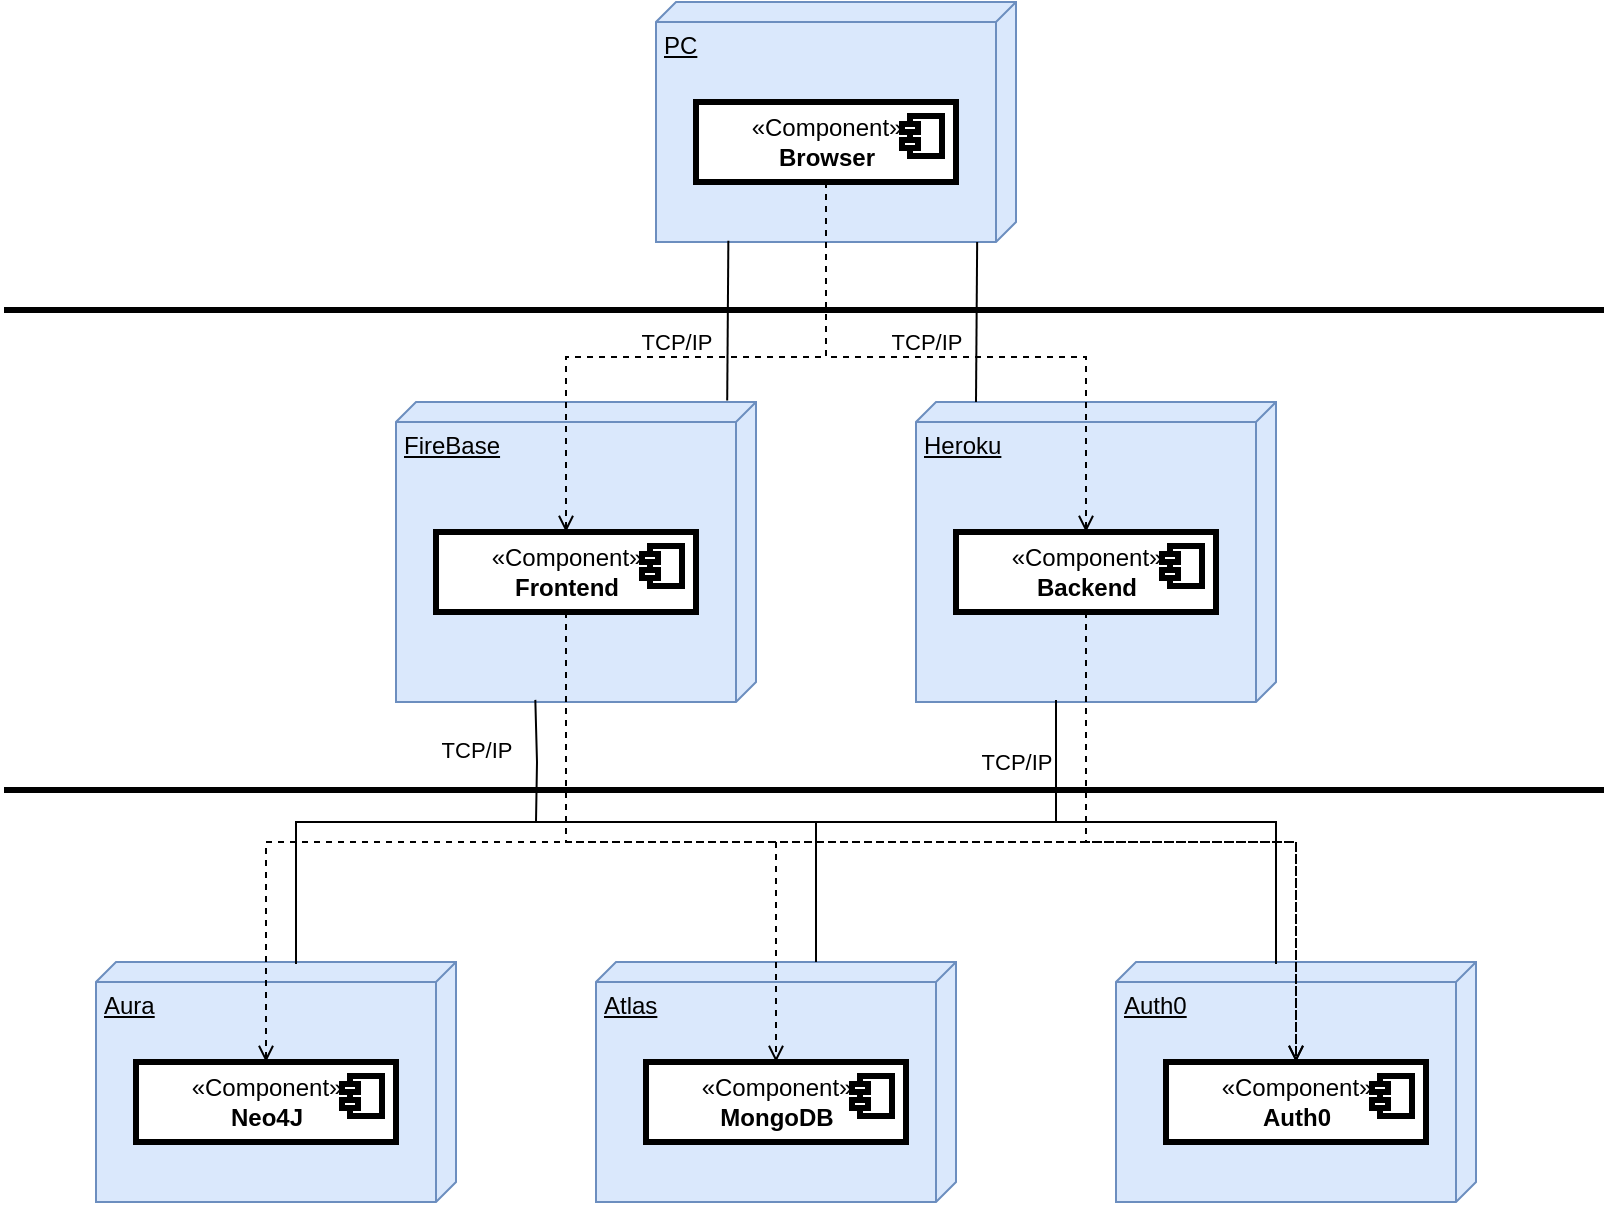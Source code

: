 <mxfile version="15.8.7" type="device"><diagram id="DjFzpPIKzoZixm9zeodW" name="Pagina-1"><mxGraphModel dx="1185" dy="721" grid="1" gridSize="10" guides="1" tooltips="1" connect="1" arrows="1" fold="1" page="1" pageScale="1" pageWidth="827" pageHeight="1169" math="0" shadow="0"><root><mxCell id="0"/><mxCell id="1" parent="0"/><mxCell id="UQ51olLFlR2TSbdqNO8o-1" value="PC" style="verticalAlign=top;align=left;spacingTop=8;spacingLeft=2;spacingRight=12;shape=cube;size=10;direction=south;fontStyle=4;html=1;fillColor=#dae8fc;strokeColor=#6c8ebf;" vertex="1" parent="1"><mxGeometry x="340" y="70" width="180" height="120" as="geometry"/></mxCell><mxCell id="UQ51olLFlR2TSbdqNO8o-15" style="rounded=0;orthogonalLoop=1;jettySize=auto;html=1;exitX=-0.005;exitY=0.08;exitDx=0;exitDy=0;exitPerimeter=0;entryX=0.995;entryY=0.799;entryDx=0;entryDy=0;entryPerimeter=0;endArrow=none;endFill=0;" edge="1" parent="1" source="UQ51olLFlR2TSbdqNO8o-2" target="UQ51olLFlR2TSbdqNO8o-1"><mxGeometry relative="1" as="geometry"/></mxCell><mxCell id="UQ51olLFlR2TSbdqNO8o-16" value="TCP/IP" style="edgeLabel;html=1;align=center;verticalAlign=middle;resizable=0;points=[];" vertex="1" connectable="0" parent="UQ51olLFlR2TSbdqNO8o-15"><mxGeometry x="0.571" y="-1" relative="1" as="geometry"><mxPoint x="-27" y="33" as="offset"/></mxGeometry></mxCell><mxCell id="UQ51olLFlR2TSbdqNO8o-2" value="FireBase" style="verticalAlign=top;align=left;spacingTop=8;spacingLeft=2;spacingRight=12;shape=cube;size=10;direction=south;fontStyle=4;html=1;fillColor=#dae8fc;strokeColor=#6c8ebf;" vertex="1" parent="1"><mxGeometry x="210" y="270" width="180" height="150" as="geometry"/></mxCell><mxCell id="UQ51olLFlR2TSbdqNO8o-3" value="Heroku&lt;br&gt;" style="verticalAlign=top;align=left;spacingTop=8;spacingLeft=2;spacingRight=12;shape=cube;size=10;direction=south;fontStyle=4;html=1;fillColor=#dae8fc;strokeColor=#6c8ebf;" vertex="1" parent="1"><mxGeometry x="470" y="270" width="180" height="150" as="geometry"/></mxCell><mxCell id="UQ51olLFlR2TSbdqNO8o-4" value="Aura" style="verticalAlign=top;align=left;spacingTop=8;spacingLeft=2;spacingRight=12;shape=cube;size=10;direction=south;fontStyle=4;html=1;fillColor=#dae8fc;strokeColor=#6c8ebf;" vertex="1" parent="1"><mxGeometry x="60" y="550" width="180" height="120" as="geometry"/></mxCell><mxCell id="UQ51olLFlR2TSbdqNO8o-5" value="Atlas" style="verticalAlign=top;align=left;spacingTop=8;spacingLeft=2;spacingRight=12;shape=cube;size=10;direction=south;fontStyle=4;html=1;fillColor=#dae8fc;strokeColor=#6c8ebf;" vertex="1" parent="1"><mxGeometry x="310" y="550" width="180" height="120" as="geometry"/></mxCell><mxCell id="UQ51olLFlR2TSbdqNO8o-6" value="Auth0" style="verticalAlign=top;align=left;spacingTop=8;spacingLeft=2;spacingRight=12;shape=cube;size=10;direction=south;fontStyle=4;html=1;fillColor=#dae8fc;strokeColor=#6c8ebf;" vertex="1" parent="1"><mxGeometry x="570" y="550" width="180" height="120" as="geometry"/></mxCell><mxCell id="UQ51olLFlR2TSbdqNO8o-7" value="" style="line;strokeWidth=3;fillColor=none;align=left;verticalAlign=middle;spacingTop=-1;spacingLeft=3;spacingRight=3;rotatable=0;labelPosition=right;points=[];portConstraint=eastwest;" vertex="1" parent="1"><mxGeometry x="14" y="460" width="800" height="8" as="geometry"/></mxCell><mxCell id="UQ51olLFlR2TSbdqNO8o-8" value="" style="line;strokeWidth=3;fillColor=none;align=left;verticalAlign=middle;spacingTop=-1;spacingLeft=3;spacingRight=3;rotatable=0;labelPosition=right;points=[];portConstraint=eastwest;" vertex="1" parent="1"><mxGeometry x="14" y="220" width="800" height="8" as="geometry"/></mxCell><mxCell id="UQ51olLFlR2TSbdqNO8o-21" style="edgeStyle=orthogonalEdgeStyle;rounded=0;orthogonalLoop=1;jettySize=auto;html=1;entryX=0.5;entryY=0;entryDx=0;entryDy=0;endArrow=open;endFill=0;dashed=1;strokeWidth=1;" edge="1" parent="1" source="UQ51olLFlR2TSbdqNO8o-9" target="UQ51olLFlR2TSbdqNO8o-11"><mxGeometry relative="1" as="geometry"/></mxCell><mxCell id="UQ51olLFlR2TSbdqNO8o-9" value="«Component»&lt;br&gt;&lt;b&gt;Browser&lt;/b&gt;" style="html=1;dropTarget=0;strokeWidth=3;" vertex="1" parent="1"><mxGeometry x="360" y="120" width="130" height="40" as="geometry"/></mxCell><mxCell id="UQ51olLFlR2TSbdqNO8o-10" value="" style="shape=module;jettyWidth=8;jettyHeight=4;strokeWidth=3;" vertex="1" parent="UQ51olLFlR2TSbdqNO8o-9"><mxGeometry x="1" width="20" height="20" relative="1" as="geometry"><mxPoint x="-27" y="7" as="offset"/></mxGeometry></mxCell><mxCell id="UQ51olLFlR2TSbdqNO8o-11" value="«Component»&lt;br&gt;&lt;b&gt;Frontend&lt;/b&gt;" style="html=1;dropTarget=0;strokeWidth=3;" vertex="1" parent="1"><mxGeometry x="230" y="335" width="130" height="40" as="geometry"/></mxCell><mxCell id="UQ51olLFlR2TSbdqNO8o-12" value="" style="shape=module;jettyWidth=8;jettyHeight=4;strokeWidth=3;" vertex="1" parent="UQ51olLFlR2TSbdqNO8o-11"><mxGeometry x="1" width="20" height="20" relative="1" as="geometry"><mxPoint x="-27" y="7" as="offset"/></mxGeometry></mxCell><mxCell id="UQ51olLFlR2TSbdqNO8o-23" style="edgeStyle=orthogonalEdgeStyle;rounded=0;orthogonalLoop=1;jettySize=auto;html=1;dashed=1;endArrow=open;endFill=0;strokeWidth=1;" edge="1" parent="1" source="UQ51olLFlR2TSbdqNO8o-13" target="UQ51olLFlR2TSbdqNO8o-29"><mxGeometry relative="1" as="geometry"><Array as="points"><mxPoint x="555" y="490"/><mxPoint x="660" y="490"/></Array></mxGeometry></mxCell><mxCell id="UQ51olLFlR2TSbdqNO8o-31" style="edgeStyle=orthogonalEdgeStyle;rounded=0;orthogonalLoop=1;jettySize=auto;html=1;entryX=0.5;entryY=0;entryDx=0;entryDy=0;dashed=1;endArrow=open;endFill=0;strokeWidth=1;" edge="1" parent="1" source="UQ51olLFlR2TSbdqNO8o-13" target="UQ51olLFlR2TSbdqNO8o-27"><mxGeometry relative="1" as="geometry"><Array as="points"><mxPoint x="555" y="490"/><mxPoint x="145" y="490"/></Array></mxGeometry></mxCell><mxCell id="UQ51olLFlR2TSbdqNO8o-13" value="«Component»&lt;br&gt;&lt;b&gt;Backend&lt;/b&gt;" style="html=1;dropTarget=0;strokeWidth=3;" vertex="1" parent="1"><mxGeometry x="490" y="335" width="130" height="40" as="geometry"/></mxCell><mxCell id="UQ51olLFlR2TSbdqNO8o-14" value="" style="shape=module;jettyWidth=8;jettyHeight=4;strokeWidth=3;" vertex="1" parent="UQ51olLFlR2TSbdqNO8o-13"><mxGeometry x="1" width="20" height="20" relative="1" as="geometry"><mxPoint x="-27" y="7" as="offset"/></mxGeometry></mxCell><mxCell id="UQ51olLFlR2TSbdqNO8o-17" style="rounded=0;orthogonalLoop=1;jettySize=auto;html=1;exitX=-0.005;exitY=0.08;exitDx=0;exitDy=0;exitPerimeter=0;entryX=0.995;entryY=0.799;entryDx=0;entryDy=0;entryPerimeter=0;endArrow=none;endFill=0;" edge="1" parent="1"><mxGeometry relative="1" as="geometry"><mxPoint x="500.0" y="270" as="sourcePoint"/><mxPoint x="500.58" y="190.0" as="targetPoint"/></mxGeometry></mxCell><mxCell id="UQ51olLFlR2TSbdqNO8o-18" value="TCP/IP" style="edgeLabel;html=1;align=center;verticalAlign=middle;resizable=0;points=[];" vertex="1" connectable="0" parent="UQ51olLFlR2TSbdqNO8o-17"><mxGeometry x="0.571" y="-1" relative="1" as="geometry"><mxPoint x="-27" y="33" as="offset"/></mxGeometry></mxCell><mxCell id="UQ51olLFlR2TSbdqNO8o-22" style="edgeStyle=orthogonalEdgeStyle;rounded=0;orthogonalLoop=1;jettySize=auto;html=1;endArrow=open;endFill=0;dashed=1;strokeWidth=1;exitX=0.5;exitY=1;exitDx=0;exitDy=0;" edge="1" parent="1" source="UQ51olLFlR2TSbdqNO8o-9" target="UQ51olLFlR2TSbdqNO8o-13"><mxGeometry relative="1" as="geometry"><mxPoint x="435" y="170.0" as="sourcePoint"/><mxPoint x="305" y="345" as="targetPoint"/></mxGeometry></mxCell><mxCell id="UQ51olLFlR2TSbdqNO8o-24" style="edgeStyle=orthogonalEdgeStyle;rounded=0;orthogonalLoop=1;jettySize=auto;html=1;entryX=0.5;entryY=0;entryDx=0;entryDy=0;dashed=1;endArrow=open;endFill=0;strokeWidth=1;exitX=0.5;exitY=1;exitDx=0;exitDy=0;" edge="1" parent="1" source="UQ51olLFlR2TSbdqNO8o-13" target="UQ51olLFlR2TSbdqNO8o-25"><mxGeometry relative="1" as="geometry"><mxPoint x="565" y="385" as="sourcePoint"/><mxPoint x="675" y="560" as="targetPoint"/><Array as="points"><mxPoint x="555" y="490"/><mxPoint x="400" y="490"/></Array></mxGeometry></mxCell><mxCell id="UQ51olLFlR2TSbdqNO8o-25" value="«Component»&lt;br&gt;&lt;b&gt;MongoDB&lt;/b&gt;" style="html=1;dropTarget=0;strokeWidth=3;" vertex="1" parent="1"><mxGeometry x="335" y="600" width="130" height="40" as="geometry"/></mxCell><mxCell id="UQ51olLFlR2TSbdqNO8o-26" value="" style="shape=module;jettyWidth=8;jettyHeight=4;strokeWidth=3;" vertex="1" parent="UQ51olLFlR2TSbdqNO8o-25"><mxGeometry x="1" width="20" height="20" relative="1" as="geometry"><mxPoint x="-27" y="7" as="offset"/></mxGeometry></mxCell><mxCell id="UQ51olLFlR2TSbdqNO8o-27" value="«Component»&lt;br&gt;&lt;b&gt;Neo4J&lt;/b&gt;" style="html=1;dropTarget=0;strokeWidth=3;" vertex="1" parent="1"><mxGeometry x="80" y="600" width="130" height="40" as="geometry"/></mxCell><mxCell id="UQ51olLFlR2TSbdqNO8o-28" value="" style="shape=module;jettyWidth=8;jettyHeight=4;strokeWidth=3;" vertex="1" parent="UQ51olLFlR2TSbdqNO8o-27"><mxGeometry x="1" width="20" height="20" relative="1" as="geometry"><mxPoint x="-27" y="7" as="offset"/></mxGeometry></mxCell><mxCell id="UQ51olLFlR2TSbdqNO8o-29" value="«Component»&lt;br&gt;&lt;b&gt;Auth0&lt;/b&gt;" style="html=1;dropTarget=0;strokeWidth=3;" vertex="1" parent="1"><mxGeometry x="595" y="600" width="130" height="40" as="geometry"/></mxCell><mxCell id="UQ51olLFlR2TSbdqNO8o-30" value="" style="shape=module;jettyWidth=8;jettyHeight=4;strokeWidth=3;" vertex="1" parent="UQ51olLFlR2TSbdqNO8o-29"><mxGeometry x="1" width="20" height="20" relative="1" as="geometry"><mxPoint x="-27" y="7" as="offset"/></mxGeometry></mxCell><mxCell id="UQ51olLFlR2TSbdqNO8o-32" style="rounded=0;orthogonalLoop=1;jettySize=auto;html=1;endArrow=none;endFill=0;edgeStyle=orthogonalEdgeStyle;" edge="1" parent="1"><mxGeometry relative="1" as="geometry"><mxPoint x="650" y="551" as="sourcePoint"/><mxPoint x="540" y="420" as="targetPoint"/><Array as="points"><mxPoint x="650" y="551"/><mxPoint x="650" y="480"/><mxPoint x="540" y="480"/><mxPoint x="540" y="420"/></Array></mxGeometry></mxCell><mxCell id="UQ51olLFlR2TSbdqNO8o-33" value="TCP/IP" style="edgeLabel;html=1;align=center;verticalAlign=middle;resizable=0;points=[];" vertex="1" connectable="0" parent="UQ51olLFlR2TSbdqNO8o-32"><mxGeometry x="0.571" y="-1" relative="1" as="geometry"><mxPoint x="-21" y="-22" as="offset"/></mxGeometry></mxCell><mxCell id="UQ51olLFlR2TSbdqNO8o-34" style="rounded=0;orthogonalLoop=1;jettySize=auto;html=1;endArrow=none;endFill=0;edgeStyle=orthogonalEdgeStyle;" edge="1" parent="1"><mxGeometry relative="1" as="geometry"><mxPoint x="420" y="550" as="sourcePoint"/><mxPoint x="540" y="419" as="targetPoint"/><Array as="points"><mxPoint x="420" y="550"/><mxPoint x="420" y="480"/><mxPoint x="540" y="480"/><mxPoint x="540" y="419"/></Array></mxGeometry></mxCell><mxCell id="UQ51olLFlR2TSbdqNO8o-36" style="rounded=0;orthogonalLoop=1;jettySize=auto;html=1;endArrow=none;endFill=0;edgeStyle=orthogonalEdgeStyle;" edge="1" parent="1"><mxGeometry relative="1" as="geometry"><mxPoint x="160" y="551" as="sourcePoint"/><mxPoint x="540" y="420" as="targetPoint"/><Array as="points"><mxPoint x="160" y="551"/><mxPoint x="160" y="480"/><mxPoint x="540" y="480"/><mxPoint x="540" y="420"/></Array></mxGeometry></mxCell><mxCell id="UQ51olLFlR2TSbdqNO8o-41" style="edgeStyle=orthogonalEdgeStyle;rounded=0;orthogonalLoop=1;jettySize=auto;html=1;entryX=0.5;entryY=0;entryDx=0;entryDy=0;dashed=1;endArrow=open;endFill=0;strokeWidth=1;exitX=0.5;exitY=1;exitDx=0;exitDy=0;" edge="1" parent="1" source="UQ51olLFlR2TSbdqNO8o-11" target="UQ51olLFlR2TSbdqNO8o-29"><mxGeometry relative="1" as="geometry"><mxPoint x="565" y="385" as="sourcePoint"/><mxPoint x="410" y="610" as="targetPoint"/><Array as="points"><mxPoint x="295" y="490"/><mxPoint x="660" y="490"/></Array></mxGeometry></mxCell><mxCell id="UQ51olLFlR2TSbdqNO8o-43" style="rounded=0;orthogonalLoop=1;jettySize=auto;html=1;endArrow=none;endFill=0;edgeStyle=orthogonalEdgeStyle;entryX=0.993;entryY=0.613;entryDx=0;entryDy=0;entryPerimeter=0;" edge="1" parent="1" target="UQ51olLFlR2TSbdqNO8o-2"><mxGeometry relative="1" as="geometry"><mxPoint x="280" y="480" as="sourcePoint"/><mxPoint x="550" y="430" as="targetPoint"/></mxGeometry></mxCell><mxCell id="UQ51olLFlR2TSbdqNO8o-44" value="TCP/IP" style="edgeLabel;html=1;align=center;verticalAlign=middle;resizable=0;points=[];" vertex="1" connectable="0" parent="UQ51olLFlR2TSbdqNO8o-43"><mxGeometry x="0.193" relative="1" as="geometry"><mxPoint x="-30" as="offset"/></mxGeometry></mxCell></root></mxGraphModel></diagram></mxfile>
